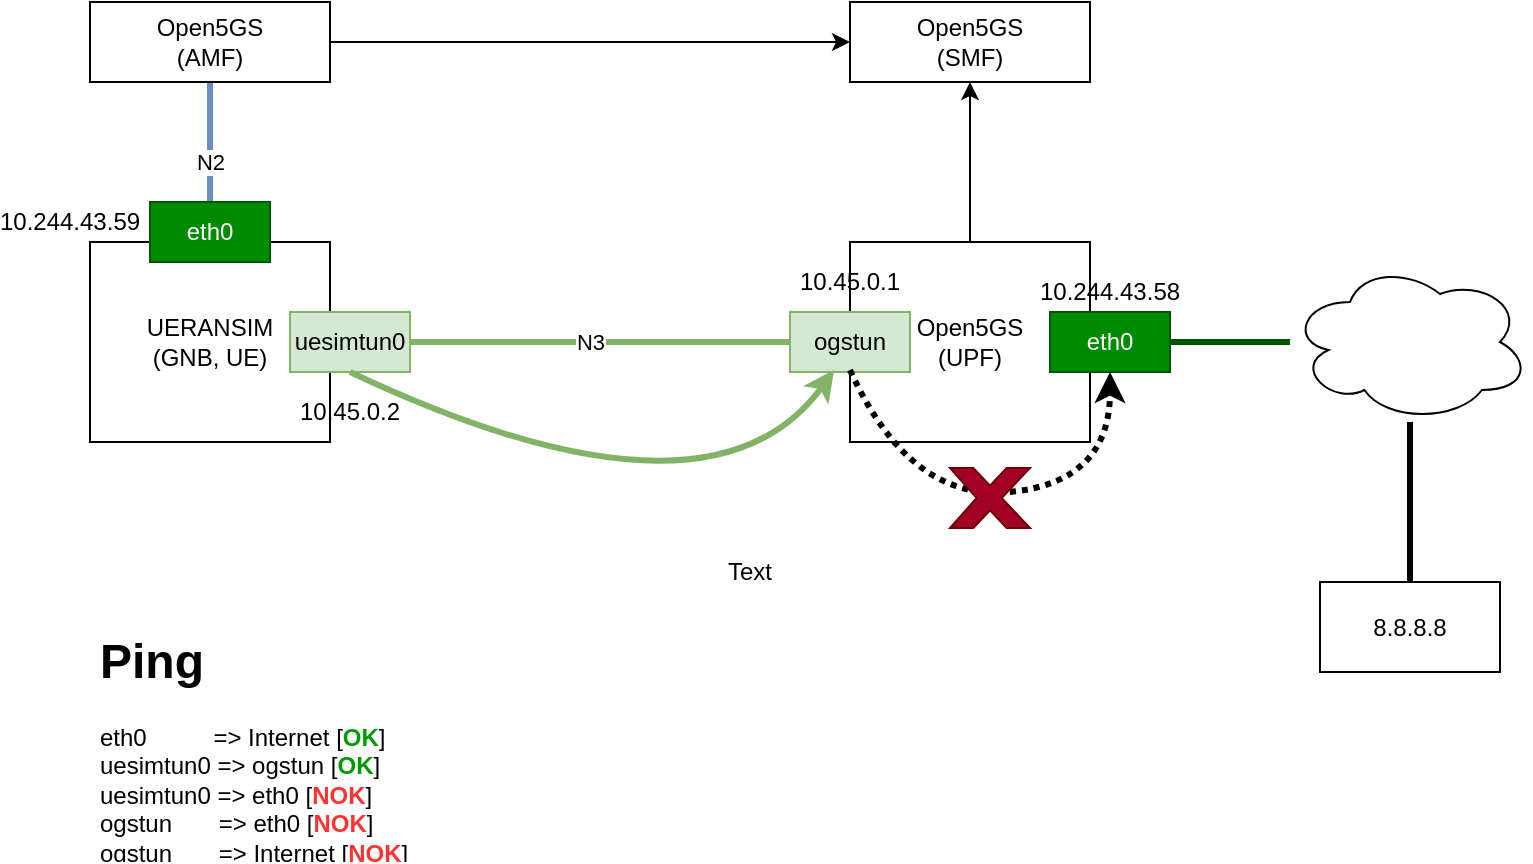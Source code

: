 <mxfile version="20.8.10" type="device" pages="2"><diagram id="JDb5srb2sJZLC2MnjO1b" name="Teste inicial"><mxGraphModel dx="1434" dy="844" grid="1" gridSize="10" guides="1" tooltips="1" connect="1" arrows="1" fold="1" page="1" pageScale="1" pageWidth="827" pageHeight="1169" math="0" shadow="0"><root><mxCell id="0"/><mxCell id="1" parent="0"/><mxCell id="Xo_g-Tx8d9gGOteZGKG3-4" value="" style="edgeStyle=orthogonalEdgeStyle;rounded=0;orthogonalLoop=1;jettySize=auto;html=1;" parent="1" source="Xo_g-Tx8d9gGOteZGKG3-1" target="Xo_g-Tx8d9gGOteZGKG3-3" edge="1"><mxGeometry relative="1" as="geometry"/></mxCell><mxCell id="Xo_g-Tx8d9gGOteZGKG3-9" style="edgeStyle=orthogonalEdgeStyle;rounded=0;orthogonalLoop=1;jettySize=auto;html=1;startArrow=none;fillColor=#008a00;strokeColor=#005700;strokeWidth=3;endArrow=none;endFill=0;" parent="1" source="Xo_g-Tx8d9gGOteZGKG3-14" target="Xo_g-Tx8d9gGOteZGKG3-8" edge="1"><mxGeometry relative="1" as="geometry"/></mxCell><mxCell id="Xo_g-Tx8d9gGOteZGKG3-1" value="Open5GS&lt;br&gt;(UPF)" style="rounded=0;whiteSpace=wrap;html=1;" parent="1" vertex="1"><mxGeometry x="460" y="240" width="120" height="100" as="geometry"/></mxCell><mxCell id="Xo_g-Tx8d9gGOteZGKG3-6" value="N2" style="edgeStyle=orthogonalEdgeStyle;rounded=0;orthogonalLoop=1;jettySize=auto;html=1;endArrow=none;endFill=0;fillColor=#dae8fc;strokeColor=#6c8ebf;strokeWidth=3;" parent="1" source="Xo_g-Tx8d9gGOteZGKG3-2" target="Xo_g-Tx8d9gGOteZGKG3-5" edge="1"><mxGeometry relative="1" as="geometry"/></mxCell><mxCell id="Xo_g-Tx8d9gGOteZGKG3-10" value="N3" style="edgeStyle=orthogonalEdgeStyle;rounded=0;orthogonalLoop=1;jettySize=auto;html=1;entryX=0;entryY=0.5;entryDx=0;entryDy=0;verticalAlign=middle;fillColor=#d5e8d4;strokeColor=#82b366;strokeWidth=3;endArrow=none;endFill=0;" parent="1" source="Xo_g-Tx8d9gGOteZGKG3-2" target="Xo_g-Tx8d9gGOteZGKG3-1" edge="1"><mxGeometry relative="1" as="geometry"/></mxCell><mxCell id="Xo_g-Tx8d9gGOteZGKG3-2" value="UERANSIM&lt;br&gt;(GNB, UE)" style="rounded=0;whiteSpace=wrap;html=1;" parent="1" vertex="1"><mxGeometry x="80" y="240" width="120" height="100" as="geometry"/></mxCell><mxCell id="Xo_g-Tx8d9gGOteZGKG3-3" value="Open5GS&lt;br&gt;(SMF)" style="rounded=0;whiteSpace=wrap;html=1;" parent="1" vertex="1"><mxGeometry x="460" y="120" width="120" height="40" as="geometry"/></mxCell><mxCell id="Xo_g-Tx8d9gGOteZGKG3-7" style="edgeStyle=orthogonalEdgeStyle;rounded=0;orthogonalLoop=1;jettySize=auto;html=1;" parent="1" source="Xo_g-Tx8d9gGOteZGKG3-5" target="Xo_g-Tx8d9gGOteZGKG3-3" edge="1"><mxGeometry relative="1" as="geometry"/></mxCell><mxCell id="Xo_g-Tx8d9gGOteZGKG3-5" value="Open5GS&lt;br&gt;(AMF)" style="rounded=0;whiteSpace=wrap;html=1;" parent="1" vertex="1"><mxGeometry x="80" y="120" width="120" height="40" as="geometry"/></mxCell><mxCell id="Xo_g-Tx8d9gGOteZGKG3-25" style="edgeStyle=orthogonalEdgeStyle;rounded=0;orthogonalLoop=1;jettySize=auto;html=1;strokeWidth=3;endArrow=none;endFill=0;" parent="1" source="Xo_g-Tx8d9gGOteZGKG3-8" target="Xo_g-Tx8d9gGOteZGKG3-24" edge="1"><mxGeometry relative="1" as="geometry"/></mxCell><mxCell id="Xo_g-Tx8d9gGOteZGKG3-8" value="" style="ellipse;shape=cloud;whiteSpace=wrap;html=1;" parent="1" vertex="1"><mxGeometry x="680" y="250" width="120" height="80" as="geometry"/></mxCell><mxCell id="Xo_g-Tx8d9gGOteZGKG3-11" value="uesimtun0" style="rounded=0;whiteSpace=wrap;html=1;fillColor=#d5e8d4;strokeColor=#82b366;" parent="1" vertex="1"><mxGeometry x="180" y="275" width="60" height="30" as="geometry"/></mxCell><mxCell id="Xo_g-Tx8d9gGOteZGKG3-12" value="ogstun" style="rounded=0;whiteSpace=wrap;html=1;fillColor=#d5e8d4;strokeColor=#82b366;" parent="1" vertex="1"><mxGeometry x="430" y="275" width="60" height="30" as="geometry"/></mxCell><mxCell id="Xo_g-Tx8d9gGOteZGKG3-14" value="eth0" style="rounded=0;whiteSpace=wrap;html=1;fillColor=#008a00;fontColor=#ffffff;strokeColor=#005700;" parent="1" vertex="1"><mxGeometry x="560" y="275" width="60" height="30" as="geometry"/></mxCell><mxCell id="Xo_g-Tx8d9gGOteZGKG3-16" value="" style="curved=1;endArrow=classic;html=1;rounded=0;strokeWidth=3;exitX=0.5;exitY=1;exitDx=0;exitDy=0;entryX=0.367;entryY=0.967;entryDx=0;entryDy=0;entryPerimeter=0;fillColor=#d5e8d4;strokeColor=#82b366;" parent="1" source="Xo_g-Tx8d9gGOteZGKG3-11" target="Xo_g-Tx8d9gGOteZGKG3-12" edge="1"><mxGeometry width="50" height="50" relative="1" as="geometry"><mxPoint x="390" y="430" as="sourcePoint"/><mxPoint x="440" y="380" as="targetPoint"/><Array as="points"><mxPoint x="390" y="390"/></Array></mxGeometry></mxCell><mxCell id="Xo_g-Tx8d9gGOteZGKG3-17" value="" style="curved=1;endArrow=classic;html=1;rounded=0;strokeWidth=3;exitX=0;exitY=0.64;exitDx=0;exitDy=0;entryX=0.5;entryY=1;entryDx=0;entryDy=0;exitPerimeter=0;dashed=1;dashPattern=1 1;" parent="1" source="Xo_g-Tx8d9gGOteZGKG3-1" target="Xo_g-Tx8d9gGOteZGKG3-14" edge="1"><mxGeometry width="50" height="50" relative="1" as="geometry"><mxPoint x="220" y="315" as="sourcePoint"/><mxPoint x="462.02" y="314.01" as="targetPoint"/><Array as="points"><mxPoint x="490" y="370"/><mxPoint x="590" y="360"/></Array></mxGeometry></mxCell><mxCell id="Xo_g-Tx8d9gGOteZGKG3-18" value="" style="verticalLabelPosition=bottom;verticalAlign=top;html=1;shape=mxgraph.basic.x;fillColor=#a20025;fontColor=#ffffff;strokeColor=#6F0000;" parent="1" vertex="1"><mxGeometry x="510" y="353" width="40" height="30" as="geometry"/></mxCell><mxCell id="Xo_g-Tx8d9gGOteZGKG3-22" value="10.45.0.2" style="text;html=1;strokeColor=none;fillColor=none;align=center;verticalAlign=middle;whiteSpace=wrap;rounded=0;" parent="1" vertex="1"><mxGeometry x="180" y="310" width="60" height="30" as="geometry"/></mxCell><mxCell id="Xo_g-Tx8d9gGOteZGKG3-23" value="10.45.0.1" style="text;html=1;strokeColor=none;fillColor=none;align=center;verticalAlign=middle;whiteSpace=wrap;rounded=0;" parent="1" vertex="1"><mxGeometry x="430" y="245" width="60" height="30" as="geometry"/></mxCell><mxCell id="Xo_g-Tx8d9gGOteZGKG3-24" value="8.8.8.8" style="rounded=0;whiteSpace=wrap;html=1;" parent="1" vertex="1"><mxGeometry x="695" y="410" width="90" height="45" as="geometry"/></mxCell><mxCell id="Xo_g-Tx8d9gGOteZGKG3-26" value="10.244.43.58" style="text;html=1;strokeColor=none;fillColor=none;align=center;verticalAlign=middle;whiteSpace=wrap;rounded=0;" parent="1" vertex="1"><mxGeometry x="560" y="250" width="60" height="30" as="geometry"/></mxCell><mxCell id="Xo_g-Tx8d9gGOteZGKG3-27" value="eth0" style="rounded=0;whiteSpace=wrap;html=1;fillColor=#008a00;fontColor=#ffffff;strokeColor=#005700;" parent="1" vertex="1"><mxGeometry x="110" y="220" width="60" height="30" as="geometry"/></mxCell><mxCell id="Xo_g-Tx8d9gGOteZGKG3-28" value="10.244.43.59" style="text;html=1;strokeColor=none;fillColor=none;align=center;verticalAlign=middle;whiteSpace=wrap;rounded=0;" parent="1" vertex="1"><mxGeometry x="40" y="215" width="60" height="30" as="geometry"/></mxCell><mxCell id="Xo_g-Tx8d9gGOteZGKG3-30" value="Text" style="text;html=1;strokeColor=none;fillColor=none;align=center;verticalAlign=middle;whiteSpace=wrap;rounded=0;" parent="1" vertex="1"><mxGeometry x="380" y="390" width="60" height="30" as="geometry"/></mxCell><mxCell id="Xo_g-Tx8d9gGOteZGKG3-31" value="&lt;h1&gt;Ping&lt;/h1&gt;&lt;div&gt;&lt;span style=&quot;background-color: initial;&quot;&gt;eth0&amp;nbsp; &amp;nbsp; &amp;nbsp; &amp;nbsp; &amp;nbsp; =&amp;gt; Internet [&lt;font color=&quot;#009900&quot;&gt;&lt;b&gt;OK&lt;/b&gt;&lt;/font&gt;]&lt;/span&gt;&lt;br&gt;&lt;/div&gt;&lt;div&gt;uesimtun0 =&amp;gt; ogstun [&lt;font color=&quot;#009900&quot;&gt;&lt;b&gt;OK&lt;/b&gt;&lt;/font&gt;]&lt;/div&gt;&lt;div&gt;uesimtun0 =&amp;gt; eth0 [&lt;font color=&quot;#ff3333&quot;&gt;&lt;b&gt;NOK&lt;/b&gt;&lt;/font&gt;]&lt;/div&gt;&lt;div&gt;ogstun&amp;nbsp; &amp;nbsp; &amp;nbsp; &amp;nbsp;=&amp;gt; eth0 [&lt;font color=&quot;#ff3333&quot;&gt;&lt;b&gt;NOK&lt;/b&gt;&lt;/font&gt;]&lt;/div&gt;&lt;div&gt;ogstun&amp;nbsp; &amp;nbsp; &amp;nbsp; &amp;nbsp;=&amp;gt; Internet [&lt;b&gt;&lt;font color=&quot;#ff3333&quot;&gt;NOK&lt;/font&gt;&lt;/b&gt;]&lt;/div&gt;" style="text;html=1;strokeColor=none;fillColor=none;spacing=5;spacingTop=-20;whiteSpace=wrap;overflow=hidden;rounded=0;" parent="1" vertex="1"><mxGeometry x="80" y="430" width="190" height="120" as="geometry"/></mxCell></root></mxGraphModel></diagram><diagram id="PjXCi_B30Uze88AQX0SL" name="Cenários"><mxGraphModel dx="1434" dy="844" grid="1" gridSize="10" guides="1" tooltips="1" connect="1" arrows="1" fold="1" page="1" pageScale="1" pageWidth="827" pageHeight="1169" math="0" shadow="0"><root><mxCell id="0"/><mxCell id="1" parent="0"/><mxCell id="5Fuq8JbWS8FJ6rNHLfBU-5" value="" style="edgeStyle=orthogonalEdgeStyle;rounded=0;orthogonalLoop=1;jettySize=auto;html=1;" edge="1" parent="1" source="5Fuq8JbWS8FJ6rNHLfBU-1" target="5Fuq8JbWS8FJ6rNHLfBU-4"><mxGeometry relative="1" as="geometry"/></mxCell><mxCell id="5Fuq8JbWS8FJ6rNHLfBU-1" value="UPF" style="rounded=1;whiteSpace=wrap;html=1;" vertex="1" parent="1"><mxGeometry x="200" y="160" width="80" height="40" as="geometry"/></mxCell><mxCell id="5Fuq8JbWS8FJ6rNHLfBU-3" value="" style="edgeStyle=orthogonalEdgeStyle;rounded=0;orthogonalLoop=1;jettySize=auto;html=1;" edge="1" parent="1" source="5Fuq8JbWS8FJ6rNHLfBU-2" target="5Fuq8JbWS8FJ6rNHLfBU-1"><mxGeometry relative="1" as="geometry"/></mxCell><mxCell id="5Fuq8JbWS8FJ6rNHLfBU-2" value="UE" style="rounded=1;whiteSpace=wrap;html=1;" vertex="1" parent="1"><mxGeometry x="80" y="160" width="80" height="40" as="geometry"/></mxCell><mxCell id="5Fuq8JbWS8FJ6rNHLfBU-4" value="IPERF" style="rounded=1;whiteSpace=wrap;html=1;" vertex="1" parent="1"><mxGeometry x="320" y="160" width="80" height="40" as="geometry"/></mxCell><mxCell id="5Fuq8JbWS8FJ6rNHLfBU-8" style="edgeStyle=orthogonalEdgeStyle;rounded=1;orthogonalLoop=1;jettySize=auto;html=1;entryX=0.5;entryY=0;entryDx=0;entryDy=0;endArrow=none;endFill=0;" edge="1" parent="1" source="5Fuq8JbWS8FJ6rNHLfBU-7" target="5Fuq8JbWS8FJ6rNHLfBU-2"><mxGeometry relative="1" as="geometry"><Array as="points"><mxPoint x="240" y="120"/><mxPoint x="120" y="120"/></Array></mxGeometry></mxCell><mxCell id="5Fuq8JbWS8FJ6rNHLfBU-9" style="edgeStyle=orthogonalEdgeStyle;rounded=1;orthogonalLoop=1;jettySize=auto;html=1;entryX=0.5;entryY=0;entryDx=0;entryDy=0;endArrow=none;endFill=0;" edge="1" parent="1" source="5Fuq8JbWS8FJ6rNHLfBU-7" target="5Fuq8JbWS8FJ6rNHLfBU-1"><mxGeometry relative="1" as="geometry"/></mxCell><mxCell id="5Fuq8JbWS8FJ6rNHLfBU-10" style="edgeStyle=orthogonalEdgeStyle;rounded=1;orthogonalLoop=1;jettySize=auto;html=1;entryX=0.5;entryY=0;entryDx=0;entryDy=0;endArrow=none;endFill=0;exitX=0.5;exitY=1;exitDx=0;exitDy=0;exitPerimeter=0;" edge="1" parent="1" source="5Fuq8JbWS8FJ6rNHLfBU-7" target="5Fuq8JbWS8FJ6rNHLfBU-4"><mxGeometry relative="1" as="geometry"><Array as="points"><mxPoint x="240" y="120"/><mxPoint x="360" y="120"/></Array></mxGeometry></mxCell><mxCell id="5Fuq8JbWS8FJ6rNHLfBU-7" value="nodo 1" style="sketch=0;html=1;dashed=0;whitespace=wrap;fillColor=#2875E2;strokeColor=#ffffff;points=[[0.005,0.63,0],[0.1,0.2,0],[0.9,0.2,0],[0.5,0,0],[0.995,0.63,0],[0.72,0.99,0],[0.5,1,0],[0.28,0.99,0]];verticalLabelPosition=top;align=center;verticalAlign=bottom;shape=mxgraph.kubernetes.icon;prIcon=node;fontStyle=1;fontSize=14;labelPosition=center;" vertex="1" parent="1"><mxGeometry x="220" y="40" width="40" height="40" as="geometry"/></mxCell><mxCell id="5Fuq8JbWS8FJ6rNHLfBU-11" value="" style="edgeStyle=orthogonalEdgeStyle;rounded=0;orthogonalLoop=1;jettySize=auto;html=1;" edge="1" parent="1" source="5Fuq8JbWS8FJ6rNHLfBU-12" target="5Fuq8JbWS8FJ6rNHLfBU-15"><mxGeometry relative="1" as="geometry"/></mxCell><mxCell id="5Fuq8JbWS8FJ6rNHLfBU-12" value="UPF" style="rounded=1;whiteSpace=wrap;html=1;" vertex="1" parent="1"><mxGeometry x="600" y="160" width="80" height="40" as="geometry"/></mxCell><mxCell id="5Fuq8JbWS8FJ6rNHLfBU-13" value="" style="edgeStyle=orthogonalEdgeStyle;rounded=0;orthogonalLoop=1;jettySize=auto;html=1;" edge="1" parent="1" source="5Fuq8JbWS8FJ6rNHLfBU-14" target="5Fuq8JbWS8FJ6rNHLfBU-12"><mxGeometry relative="1" as="geometry"/></mxCell><mxCell id="5Fuq8JbWS8FJ6rNHLfBU-14" value="UE" style="rounded=1;whiteSpace=wrap;html=1;" vertex="1" parent="1"><mxGeometry x="480" y="160" width="80" height="40" as="geometry"/></mxCell><mxCell id="5Fuq8JbWS8FJ6rNHLfBU-15" value="IPERF" style="rounded=1;whiteSpace=wrap;html=1;" vertex="1" parent="1"><mxGeometry x="720" y="160" width="80" height="40" as="geometry"/></mxCell><mxCell id="5Fuq8JbWS8FJ6rNHLfBU-16" style="edgeStyle=orthogonalEdgeStyle;rounded=1;orthogonalLoop=1;jettySize=auto;html=1;entryX=0.5;entryY=0;entryDx=0;entryDy=0;endArrow=none;endFill=0;" edge="1" parent="1" source="5Fuq8JbWS8FJ6rNHLfBU-19" target="5Fuq8JbWS8FJ6rNHLfBU-14"><mxGeometry relative="1" as="geometry"><Array as="points"><mxPoint x="580" y="120"/><mxPoint x="520" y="120"/></Array></mxGeometry></mxCell><mxCell id="5Fuq8JbWS8FJ6rNHLfBU-17" style="edgeStyle=orthogonalEdgeStyle;rounded=1;orthogonalLoop=1;jettySize=auto;html=1;endArrow=none;endFill=0;entryX=0.5;entryY=0;entryDx=0;entryDy=0;" edge="1" parent="1" source="5Fuq8JbWS8FJ6rNHLfBU-19" target="5Fuq8JbWS8FJ6rNHLfBU-12"><mxGeometry relative="1" as="geometry"><mxPoint x="580" y="150" as="targetPoint"/><Array as="points"><mxPoint x="580" y="120"/><mxPoint x="640" y="120"/></Array></mxGeometry></mxCell><mxCell id="5Fuq8JbWS8FJ6rNHLfBU-18" style="edgeStyle=orthogonalEdgeStyle;rounded=1;orthogonalLoop=1;jettySize=auto;html=1;entryX=0.5;entryY=0;entryDx=0;entryDy=0;endArrow=none;endFill=0;exitX=0.5;exitY=1;exitDx=0;exitDy=0;exitPerimeter=0;" edge="1" parent="1" source="5Fuq8JbWS8FJ6rNHLfBU-20" target="5Fuq8JbWS8FJ6rNHLfBU-15"><mxGeometry relative="1" as="geometry"><Array as="points"><mxPoint x="760" y="80"/></Array></mxGeometry></mxCell><mxCell id="5Fuq8JbWS8FJ6rNHLfBU-19" value="nodo 1" style="sketch=0;html=1;dashed=0;whitespace=wrap;fillColor=#2875E2;strokeColor=#ffffff;points=[[0.005,0.63,0],[0.1,0.2,0],[0.9,0.2,0],[0.5,0,0],[0.995,0.63,0],[0.72,0.99,0],[0.5,1,0],[0.28,0.99,0]];verticalLabelPosition=top;align=center;verticalAlign=bottom;shape=mxgraph.kubernetes.icon;prIcon=node;fontStyle=1;fontSize=14;labelPosition=center;" vertex="1" parent="1"><mxGeometry x="560" y="40" width="40" height="40" as="geometry"/></mxCell><mxCell id="5Fuq8JbWS8FJ6rNHLfBU-20" value="nodo 2" style="sketch=0;html=1;dashed=0;whitespace=wrap;fillColor=#2875E2;strokeColor=#ffffff;points=[[0.005,0.63,0],[0.1,0.2,0],[0.9,0.2,0],[0.5,0,0],[0.995,0.63,0],[0.72,0.99,0],[0.5,1,0],[0.28,0.99,0]];verticalLabelPosition=top;align=center;verticalAlign=bottom;shape=mxgraph.kubernetes.icon;prIcon=node;fontStyle=1;fontSize=14;labelPosition=center;" vertex="1" parent="1"><mxGeometry x="740" y="40" width="40" height="40" as="geometry"/></mxCell><mxCell id="5Fuq8JbWS8FJ6rNHLfBU-21" value="" style="edgeStyle=orthogonalEdgeStyle;rounded=0;orthogonalLoop=1;jettySize=auto;html=1;" edge="1" parent="1" source="5Fuq8JbWS8FJ6rNHLfBU-22" target="5Fuq8JbWS8FJ6rNHLfBU-25"><mxGeometry relative="1" as="geometry"/></mxCell><mxCell id="5Fuq8JbWS8FJ6rNHLfBU-22" value="UPF" style="rounded=1;whiteSpace=wrap;html=1;" vertex="1" parent="1"><mxGeometry x="200" y="440" width="80" height="40" as="geometry"/></mxCell><mxCell id="5Fuq8JbWS8FJ6rNHLfBU-23" value="" style="edgeStyle=orthogonalEdgeStyle;rounded=0;orthogonalLoop=1;jettySize=auto;html=1;" edge="1" parent="1" source="5Fuq8JbWS8FJ6rNHLfBU-24" target="5Fuq8JbWS8FJ6rNHLfBU-22"><mxGeometry relative="1" as="geometry"/></mxCell><mxCell id="5Fuq8JbWS8FJ6rNHLfBU-24" value="UE" style="rounded=1;whiteSpace=wrap;html=1;" vertex="1" parent="1"><mxGeometry x="80" y="440" width="80" height="40" as="geometry"/></mxCell><mxCell id="5Fuq8JbWS8FJ6rNHLfBU-25" value="IPERF" style="rounded=1;whiteSpace=wrap;html=1;" vertex="1" parent="1"><mxGeometry x="320" y="440" width="80" height="40" as="geometry"/></mxCell><mxCell id="5Fuq8JbWS8FJ6rNHLfBU-26" style="edgeStyle=orthogonalEdgeStyle;rounded=1;orthogonalLoop=1;jettySize=auto;html=1;entryX=0.5;entryY=0;entryDx=0;entryDy=0;endArrow=none;endFill=0;" edge="1" parent="1" source="5Fuq8JbWS8FJ6rNHLfBU-29" target="5Fuq8JbWS8FJ6rNHLfBU-24"><mxGeometry relative="1" as="geometry"><Array as="points"><mxPoint x="120" y="390"/><mxPoint x="120" y="390"/></Array></mxGeometry></mxCell><mxCell id="5Fuq8JbWS8FJ6rNHLfBU-27" style="edgeStyle=orthogonalEdgeStyle;rounded=1;orthogonalLoop=1;jettySize=auto;html=1;endArrow=none;endFill=0;entryX=0.5;entryY=0;entryDx=0;entryDy=0;exitX=0.5;exitY=1;exitDx=0;exitDy=0;exitPerimeter=0;" edge="1" parent="1" source="5Fuq8JbWS8FJ6rNHLfBU-31" target="5Fuq8JbWS8FJ6rNHLfBU-22"><mxGeometry relative="1" as="geometry"><mxPoint x="180" y="430" as="targetPoint"/><Array as="points"><mxPoint x="240" y="400"/><mxPoint x="240" y="400"/></Array></mxGeometry></mxCell><mxCell id="5Fuq8JbWS8FJ6rNHLfBU-28" style="edgeStyle=orthogonalEdgeStyle;rounded=1;orthogonalLoop=1;jettySize=auto;html=1;entryX=0.5;entryY=0;entryDx=0;entryDy=0;endArrow=none;endFill=0;exitX=0.5;exitY=1;exitDx=0;exitDy=0;exitPerimeter=0;" edge="1" parent="1" source="5Fuq8JbWS8FJ6rNHLfBU-30" target="5Fuq8JbWS8FJ6rNHLfBU-25"><mxGeometry relative="1" as="geometry"><Array as="points"><mxPoint x="360" y="360"/></Array></mxGeometry></mxCell><mxCell id="5Fuq8JbWS8FJ6rNHLfBU-29" value="nodo 1" style="sketch=0;html=1;dashed=0;whitespace=wrap;fillColor=#2875E2;strokeColor=#ffffff;points=[[0.005,0.63,0],[0.1,0.2,0],[0.9,0.2,0],[0.5,0,0],[0.995,0.63,0],[0.72,0.99,0],[0.5,1,0],[0.28,0.99,0]];verticalLabelPosition=top;align=center;verticalAlign=bottom;shape=mxgraph.kubernetes.icon;prIcon=node;fontStyle=1;fontSize=14;labelPosition=center;" vertex="1" parent="1"><mxGeometry x="100" y="320" width="40" height="40" as="geometry"/></mxCell><mxCell id="5Fuq8JbWS8FJ6rNHLfBU-30" value="nodo 3" style="sketch=0;html=1;dashed=0;whitespace=wrap;fillColor=#2875E2;strokeColor=#ffffff;points=[[0.005,0.63,0],[0.1,0.2,0],[0.9,0.2,0],[0.5,0,0],[0.995,0.63,0],[0.72,0.99,0],[0.5,1,0],[0.28,0.99,0]];verticalLabelPosition=top;align=center;verticalAlign=bottom;shape=mxgraph.kubernetes.icon;prIcon=node;fontStyle=1;fontSize=14;labelPosition=center;" vertex="1" parent="1"><mxGeometry x="340" y="320" width="40" height="40" as="geometry"/></mxCell><mxCell id="5Fuq8JbWS8FJ6rNHLfBU-31" value="nodo 2" style="sketch=0;html=1;dashed=0;whitespace=wrap;fillColor=#2875E2;strokeColor=#ffffff;points=[[0.005,0.63,0],[0.1,0.2,0],[0.9,0.2,0],[0.5,0,0],[0.995,0.63,0],[0.72,0.99,0],[0.5,1,0],[0.28,0.99,0]];verticalLabelPosition=top;align=center;verticalAlign=bottom;shape=mxgraph.kubernetes.icon;prIcon=node;fontStyle=1;fontSize=14;labelPosition=center;" vertex="1" parent="1"><mxGeometry x="220" y="320" width="40" height="40" as="geometry"/></mxCell><mxCell id="5Fuq8JbWS8FJ6rNHLfBU-32" value="" style="edgeStyle=orthogonalEdgeStyle;rounded=0;orthogonalLoop=1;jettySize=auto;html=1;" edge="1" parent="1" source="5Fuq8JbWS8FJ6rNHLfBU-33" target="5Fuq8JbWS8FJ6rNHLfBU-36"><mxGeometry relative="1" as="geometry"/></mxCell><mxCell id="5Fuq8JbWS8FJ6rNHLfBU-33" value="UPF" style="rounded=1;whiteSpace=wrap;html=1;" vertex="1" parent="1"><mxGeometry x="600" y="440" width="80" height="40" as="geometry"/></mxCell><mxCell id="5Fuq8JbWS8FJ6rNHLfBU-34" value="" style="edgeStyle=orthogonalEdgeStyle;rounded=0;orthogonalLoop=1;jettySize=auto;html=1;" edge="1" parent="1" source="5Fuq8JbWS8FJ6rNHLfBU-35" target="5Fuq8JbWS8FJ6rNHLfBU-33"><mxGeometry relative="1" as="geometry"/></mxCell><mxCell id="5Fuq8JbWS8FJ6rNHLfBU-35" value="UE" style="rounded=1;whiteSpace=wrap;html=1;" vertex="1" parent="1"><mxGeometry x="480" y="440" width="80" height="40" as="geometry"/></mxCell><mxCell id="5Fuq8JbWS8FJ6rNHLfBU-36" value="IPERF" style="rounded=1;whiteSpace=wrap;html=1;" vertex="1" parent="1"><mxGeometry x="720" y="440" width="80" height="40" as="geometry"/></mxCell><mxCell id="5Fuq8JbWS8FJ6rNHLfBU-37" style="edgeStyle=orthogonalEdgeStyle;rounded=1;orthogonalLoop=1;jettySize=auto;html=1;entryX=0.5;entryY=0;entryDx=0;entryDy=0;endArrow=none;endFill=0;" edge="1" parent="1" source="5Fuq8JbWS8FJ6rNHLfBU-40" target="5Fuq8JbWS8FJ6rNHLfBU-35"><mxGeometry relative="1" as="geometry"><Array as="points"><mxPoint x="520" y="390"/><mxPoint x="520" y="390"/></Array></mxGeometry></mxCell><mxCell id="5Fuq8JbWS8FJ6rNHLfBU-38" style="edgeStyle=orthogonalEdgeStyle;rounded=1;orthogonalLoop=1;jettySize=auto;html=1;endArrow=none;endFill=0;entryX=0.5;entryY=0;entryDx=0;entryDy=0;exitX=0.5;exitY=1;exitDx=0;exitDy=0;exitPerimeter=0;" edge="1" parent="1" source="5Fuq8JbWS8FJ6rNHLfBU-42" target="5Fuq8JbWS8FJ6rNHLfBU-33"><mxGeometry relative="1" as="geometry"><mxPoint x="580" y="430" as="targetPoint"/><Array as="points"><mxPoint x="700" y="400"/><mxPoint x="640" y="400"/></Array></mxGeometry></mxCell><mxCell id="5Fuq8JbWS8FJ6rNHLfBU-39" style="edgeStyle=orthogonalEdgeStyle;rounded=1;orthogonalLoop=1;jettySize=auto;html=1;entryX=0.5;entryY=0;entryDx=0;entryDy=0;endArrow=none;endFill=0;exitX=0.5;exitY=1;exitDx=0;exitDy=0;exitPerimeter=0;" edge="1" parent="1" source="5Fuq8JbWS8FJ6rNHLfBU-42" target="5Fuq8JbWS8FJ6rNHLfBU-36"><mxGeometry relative="1" as="geometry"><Array as="points"><mxPoint x="700" y="400"/><mxPoint x="760" y="400"/></Array><mxPoint x="760" y="360" as="sourcePoint"/></mxGeometry></mxCell><mxCell id="5Fuq8JbWS8FJ6rNHLfBU-40" value="nodo 1" style="sketch=0;html=1;dashed=0;whitespace=wrap;fillColor=#2875E2;strokeColor=#ffffff;points=[[0.005,0.63,0],[0.1,0.2,0],[0.9,0.2,0],[0.5,0,0],[0.995,0.63,0],[0.72,0.99,0],[0.5,1,0],[0.28,0.99,0]];verticalLabelPosition=top;align=center;verticalAlign=bottom;shape=mxgraph.kubernetes.icon;prIcon=node;fontStyle=1;fontSize=14;labelPosition=center;" vertex="1" parent="1"><mxGeometry x="500" y="320" width="40" height="40" as="geometry"/></mxCell><mxCell id="5Fuq8JbWS8FJ6rNHLfBU-42" value="nodo 2" style="sketch=0;html=1;dashed=0;whitespace=wrap;fillColor=#2875E2;strokeColor=#ffffff;points=[[0.005,0.63,0],[0.1,0.2,0],[0.9,0.2,0],[0.5,0,0],[0.995,0.63,0],[0.72,0.99,0],[0.5,1,0],[0.28,0.99,0]];verticalLabelPosition=top;align=center;verticalAlign=bottom;shape=mxgraph.kubernetes.icon;prIcon=node;fontStyle=1;fontSize=14;labelPosition=center;" vertex="1" parent="1"><mxGeometry x="680" y="320" width="40" height="40" as="geometry"/></mxCell><mxCell id="5Fuq8JbWS8FJ6rNHLfBU-43" value="" style="edgeStyle=orthogonalEdgeStyle;rounded=0;orthogonalLoop=1;jettySize=auto;html=1;" edge="1" parent="1" source="5Fuq8JbWS8FJ6rNHLfBU-44" target="5Fuq8JbWS8FJ6rNHLfBU-47"><mxGeometry relative="1" as="geometry"/></mxCell><mxCell id="5Fuq8JbWS8FJ6rNHLfBU-44" value="UPF" style="rounded=1;whiteSpace=wrap;html=1;" vertex="1" parent="1"><mxGeometry x="200" y="720" width="80" height="40" as="geometry"/></mxCell><mxCell id="5Fuq8JbWS8FJ6rNHLfBU-45" value="" style="edgeStyle=orthogonalEdgeStyle;rounded=0;orthogonalLoop=1;jettySize=auto;html=1;" edge="1" parent="1" source="5Fuq8JbWS8FJ6rNHLfBU-46" target="5Fuq8JbWS8FJ6rNHLfBU-44"><mxGeometry relative="1" as="geometry"/></mxCell><mxCell id="5Fuq8JbWS8FJ6rNHLfBU-46" value="UE" style="rounded=1;whiteSpace=wrap;html=1;" vertex="1" parent="1"><mxGeometry x="80" y="720" width="80" height="40" as="geometry"/></mxCell><mxCell id="5Fuq8JbWS8FJ6rNHLfBU-47" value="IPERF" style="rounded=1;whiteSpace=wrap;html=1;" vertex="1" parent="1"><mxGeometry x="320" y="720" width="80" height="40" as="geometry"/></mxCell><mxCell id="5Fuq8JbWS8FJ6rNHLfBU-48" style="edgeStyle=orthogonalEdgeStyle;rounded=1;orthogonalLoop=1;jettySize=auto;html=1;entryX=0.5;entryY=0;entryDx=0;entryDy=0;endArrow=none;endFill=0;" edge="1" parent="1" source="5Fuq8JbWS8FJ6rNHLfBU-51" target="5Fuq8JbWS8FJ6rNHLfBU-46"><mxGeometry relative="1" as="geometry"><Array as="points"><mxPoint x="120" y="670"/><mxPoint x="120" y="670"/></Array></mxGeometry></mxCell><mxCell id="5Fuq8JbWS8FJ6rNHLfBU-49" style="edgeStyle=orthogonalEdgeStyle;rounded=1;orthogonalLoop=1;jettySize=auto;html=1;endArrow=none;endFill=0;entryX=0.5;entryY=0;entryDx=0;entryDy=0;exitX=0.5;exitY=1;exitDx=0;exitDy=0;exitPerimeter=0;" edge="1" parent="1" source="5Fuq8JbWS8FJ6rNHLfBU-53" target="5Fuq8JbWS8FJ6rNHLfBU-44"><mxGeometry relative="1" as="geometry"><mxPoint x="180" y="710" as="targetPoint"/><Array as="points"><mxPoint x="240" y="680"/><mxPoint x="240" y="680"/></Array></mxGeometry></mxCell><mxCell id="5Fuq8JbWS8FJ6rNHLfBU-50" style="edgeStyle=orthogonalEdgeStyle;rounded=1;orthogonalLoop=1;jettySize=auto;html=1;entryX=0.5;entryY=0;entryDx=0;entryDy=0;endArrow=none;endFill=0;exitX=0.995;exitY=0.63;exitDx=0;exitDy=0;exitPerimeter=0;" edge="1" parent="1" source="5Fuq8JbWS8FJ6rNHLfBU-51" target="5Fuq8JbWS8FJ6rNHLfBU-47"><mxGeometry relative="1" as="geometry"><Array as="points"><mxPoint x="260" y="580"/><mxPoint x="360" y="580"/></Array><mxPoint x="360" y="640" as="sourcePoint"/></mxGeometry></mxCell><mxCell id="5Fuq8JbWS8FJ6rNHLfBU-51" value="nodo 1" style="sketch=0;html=1;dashed=0;whitespace=wrap;fillColor=#2875E2;strokeColor=#ffffff;points=[[0.005,0.63,0],[0.1,0.2,0],[0.9,0.2,0],[0.5,0,0],[0.995,0.63,0],[0.72,0.99,0],[0.5,1,0],[0.28,0.99,0]];verticalLabelPosition=top;align=center;verticalAlign=bottom;shape=mxgraph.kubernetes.icon;prIcon=node;fontStyle=1;fontSize=14;labelPosition=center;" vertex="1" parent="1"><mxGeometry x="220" y="560" width="40" height="40" as="geometry"/></mxCell><mxCell id="5Fuq8JbWS8FJ6rNHLfBU-53" value="nodo 2" style="sketch=0;html=1;dashed=0;whitespace=wrap;fillColor=#2875E2;strokeColor=#ffffff;points=[[0.005,0.63,0],[0.1,0.2,0],[0.9,0.2,0],[0.5,0,0],[0.995,0.63,0],[0.72,0.99,0],[0.5,1,0],[0.28,0.99,0]];verticalLabelPosition=top;align=center;verticalAlign=bottom;shape=mxgraph.kubernetes.icon;prIcon=node;fontStyle=1;fontSize=14;labelPosition=center;" vertex="1" parent="1"><mxGeometry x="220" y="640" width="40" height="40" as="geometry"/></mxCell><mxCell id="5Fuq8JbWS8FJ6rNHLfBU-54" value="" style="edgeStyle=orthogonalEdgeStyle;rounded=0;orthogonalLoop=1;jettySize=auto;html=1;" edge="1" parent="1" source="5Fuq8JbWS8FJ6rNHLfBU-55" target="5Fuq8JbWS8FJ6rNHLfBU-58"><mxGeometry relative="1" as="geometry"/></mxCell><mxCell id="5Fuq8JbWS8FJ6rNHLfBU-55" value="UPF" style="rounded=1;whiteSpace=wrap;html=1;" vertex="1" parent="1"><mxGeometry x="600" y="720" width="80" height="40" as="geometry"/></mxCell><mxCell id="5Fuq8JbWS8FJ6rNHLfBU-56" value="" style="edgeStyle=orthogonalEdgeStyle;rounded=0;orthogonalLoop=1;jettySize=auto;html=1;" edge="1" parent="1" source="5Fuq8JbWS8FJ6rNHLfBU-57" target="5Fuq8JbWS8FJ6rNHLfBU-55"><mxGeometry relative="1" as="geometry"/></mxCell><mxCell id="5Fuq8JbWS8FJ6rNHLfBU-57" value="UE" style="rounded=1;whiteSpace=wrap;html=1;" vertex="1" parent="1"><mxGeometry x="480" y="720" width="80" height="40" as="geometry"/></mxCell><mxCell id="5Fuq8JbWS8FJ6rNHLfBU-58" value="IPERF&lt;br&gt;(externo)" style="rounded=1;whiteSpace=wrap;html=1;" vertex="1" parent="1"><mxGeometry x="720" y="720" width="80" height="40" as="geometry"/></mxCell><mxCell id="5Fuq8JbWS8FJ6rNHLfBU-59" style="edgeStyle=orthogonalEdgeStyle;rounded=1;orthogonalLoop=1;jettySize=auto;html=1;entryX=0.5;entryY=0;entryDx=0;entryDy=0;endArrow=none;endFill=0;" edge="1" parent="1" source="5Fuq8JbWS8FJ6rNHLfBU-62" target="5Fuq8JbWS8FJ6rNHLfBU-57"><mxGeometry relative="1" as="geometry"><Array as="points"><mxPoint x="520" y="670"/><mxPoint x="520" y="670"/></Array></mxGeometry></mxCell><mxCell id="5Fuq8JbWS8FJ6rNHLfBU-60" style="edgeStyle=orthogonalEdgeStyle;rounded=1;orthogonalLoop=1;jettySize=auto;html=1;endArrow=none;endFill=0;entryX=0.5;entryY=0;entryDx=0;entryDy=0;exitX=0.5;exitY=1;exitDx=0;exitDy=0;exitPerimeter=0;" edge="1" parent="1" source="5Fuq8JbWS8FJ6rNHLfBU-64" target="5Fuq8JbWS8FJ6rNHLfBU-55"><mxGeometry relative="1" as="geometry"><mxPoint x="580" y="710" as="targetPoint"/><Array as="points"><mxPoint x="640" y="680"/><mxPoint x="640" y="680"/></Array></mxGeometry></mxCell><mxCell id="5Fuq8JbWS8FJ6rNHLfBU-62" value="nodo 1" style="sketch=0;html=1;dashed=0;whitespace=wrap;fillColor=#2875E2;strokeColor=#ffffff;points=[[0.005,0.63,0],[0.1,0.2,0],[0.9,0.2,0],[0.5,0,0],[0.995,0.63,0],[0.72,0.99,0],[0.5,1,0],[0.28,0.99,0]];verticalLabelPosition=top;align=center;verticalAlign=bottom;shape=mxgraph.kubernetes.icon;prIcon=node;fontStyle=1;fontSize=14;labelPosition=center;" vertex="1" parent="1"><mxGeometry x="500" y="600" width="40" height="40" as="geometry"/></mxCell><mxCell id="5Fuq8JbWS8FJ6rNHLfBU-64" value="nodo 2" style="sketch=0;html=1;dashed=0;whitespace=wrap;fillColor=#2875E2;strokeColor=#ffffff;points=[[0.005,0.63,0],[0.1,0.2,0],[0.9,0.2,0],[0.5,0,0],[0.995,0.63,0],[0.72,0.99,0],[0.5,1,0],[0.28,0.99,0]];verticalLabelPosition=top;align=center;verticalAlign=bottom;shape=mxgraph.kubernetes.icon;prIcon=node;fontStyle=1;fontSize=14;labelPosition=center;" vertex="1" parent="1"><mxGeometry x="620" y="600" width="40" height="40" as="geometry"/></mxCell><mxCell id="5Fuq8JbWS8FJ6rNHLfBU-65" value="" style="edgeStyle=orthogonalEdgeStyle;rounded=0;orthogonalLoop=1;jettySize=auto;html=1;" edge="1" parent="1" source="5Fuq8JbWS8FJ6rNHLfBU-66" target="5Fuq8JbWS8FJ6rNHLfBU-69"><mxGeometry relative="1" as="geometry"/></mxCell><mxCell id="5Fuq8JbWS8FJ6rNHLfBU-66" value="UPF" style="rounded=1;whiteSpace=wrap;html=1;" vertex="1" parent="1"><mxGeometry x="200" y="960" width="80" height="40" as="geometry"/></mxCell><mxCell id="5Fuq8JbWS8FJ6rNHLfBU-67" value="" style="edgeStyle=orthogonalEdgeStyle;rounded=0;orthogonalLoop=1;jettySize=auto;html=1;" edge="1" parent="1" source="5Fuq8JbWS8FJ6rNHLfBU-68" target="5Fuq8JbWS8FJ6rNHLfBU-66"><mxGeometry relative="1" as="geometry"/></mxCell><mxCell id="5Fuq8JbWS8FJ6rNHLfBU-68" value="UE" style="rounded=1;whiteSpace=wrap;html=1;" vertex="1" parent="1"><mxGeometry x="80" y="960" width="80" height="40" as="geometry"/></mxCell><mxCell id="5Fuq8JbWS8FJ6rNHLfBU-69" value="IPERF&lt;br&gt;(externo)" style="rounded=1;whiteSpace=wrap;html=1;" vertex="1" parent="1"><mxGeometry x="320" y="960" width="80" height="40" as="geometry"/></mxCell><mxCell id="5Fuq8JbWS8FJ6rNHLfBU-70" style="edgeStyle=orthogonalEdgeStyle;rounded=1;orthogonalLoop=1;jettySize=auto;html=1;entryX=0.5;entryY=0;entryDx=0;entryDy=0;endArrow=none;endFill=0;" edge="1" parent="1" source="5Fuq8JbWS8FJ6rNHLfBU-72" target="5Fuq8JbWS8FJ6rNHLfBU-68"><mxGeometry relative="1" as="geometry"><Array as="points"><mxPoint x="180" y="920"/><mxPoint x="120" y="920"/></Array></mxGeometry></mxCell><mxCell id="5Fuq8JbWS8FJ6rNHLfBU-71" style="edgeStyle=orthogonalEdgeStyle;rounded=1;orthogonalLoop=1;jettySize=auto;html=1;endArrow=none;endFill=0;entryX=0.5;entryY=0;entryDx=0;entryDy=0;exitX=0.5;exitY=1;exitDx=0;exitDy=0;exitPerimeter=0;" edge="1" parent="1" source="5Fuq8JbWS8FJ6rNHLfBU-72" target="5Fuq8JbWS8FJ6rNHLfBU-66"><mxGeometry relative="1" as="geometry"><mxPoint x="180" y="950" as="targetPoint"/><Array as="points"><mxPoint x="180" y="920"/><mxPoint x="240" y="920"/></Array><mxPoint x="240" y="880" as="sourcePoint"/></mxGeometry></mxCell><mxCell id="5Fuq8JbWS8FJ6rNHLfBU-72" value="nodo 1" style="sketch=0;html=1;dashed=0;whitespace=wrap;fillColor=#2875E2;strokeColor=#ffffff;points=[[0.005,0.63,0],[0.1,0.2,0],[0.9,0.2,0],[0.5,0,0],[0.995,0.63,0],[0.72,0.99,0],[0.5,1,0],[0.28,0.99,0]];verticalLabelPosition=top;align=center;verticalAlign=bottom;shape=mxgraph.kubernetes.icon;prIcon=node;fontStyle=1;fontSize=14;labelPosition=center;" vertex="1" parent="1"><mxGeometry x="160" y="840" width="40" height="40" as="geometry"/></mxCell></root></mxGraphModel></diagram></mxfile>